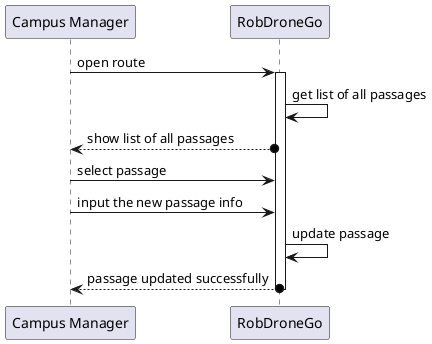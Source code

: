 @startuml SD Lv1

participant "Campus Manager" as campusManager
participant RobDroneGo as system
campusManager -> system : open route
activate system

system -> system : get list of all passages

campusManager <--o system : show list of all passages

campusManager -> system : select passage

campusManager -> system : input the new passage info

system -> system : update passage

campusManager <--o system : passage updated successfully

deactivate system

@enduml